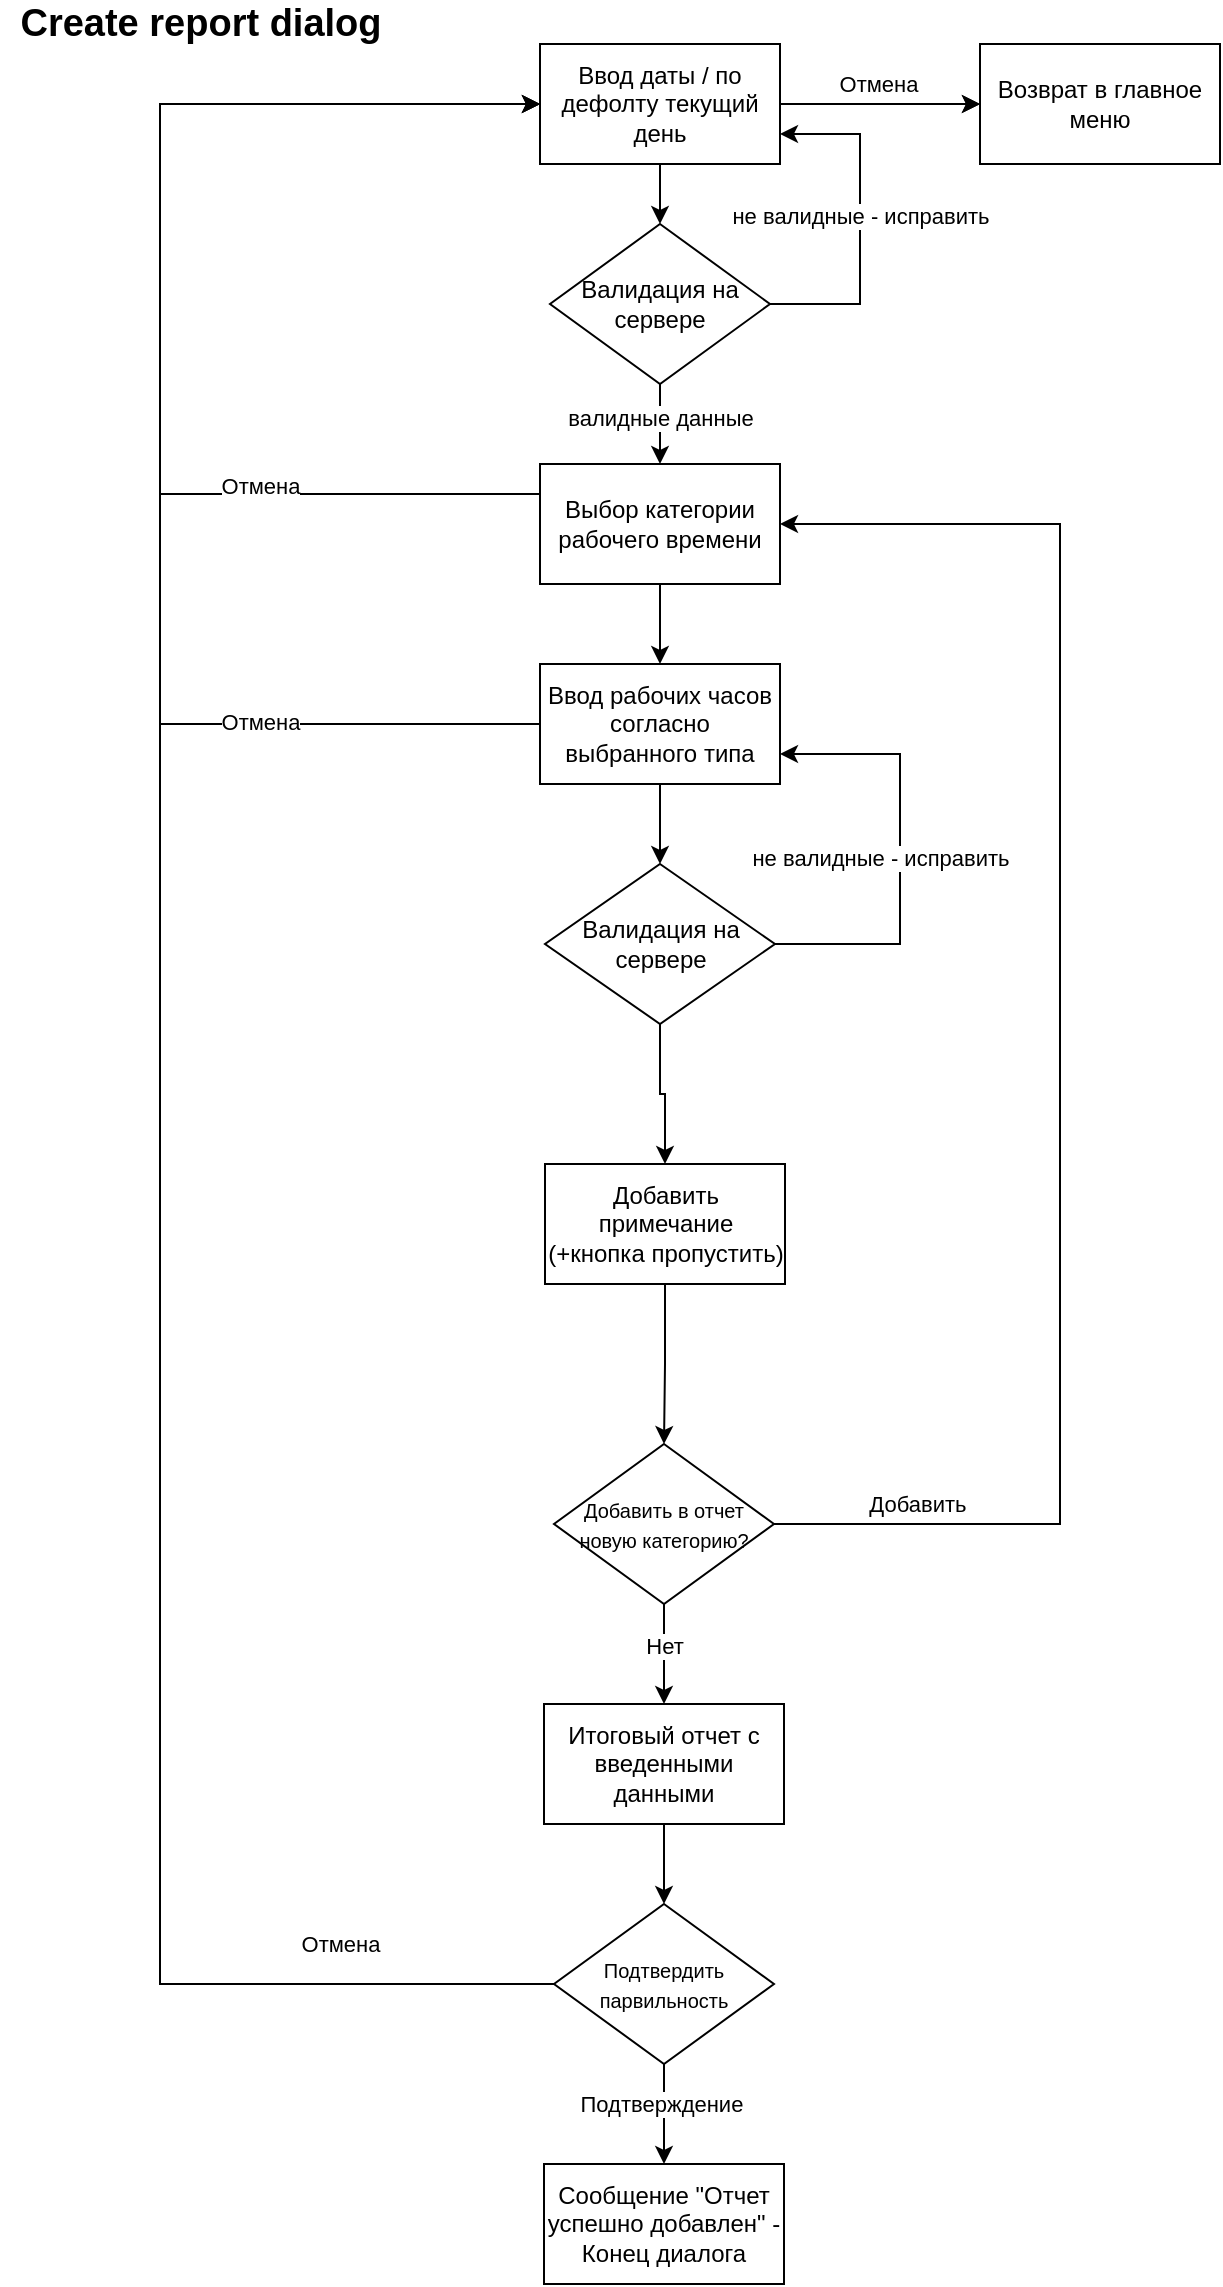 <mxfile version="16.5.3" type="github">
  <diagram id="gnJ807dPXjQ8ZZGXrgEX" name="Page-1">
    <mxGraphModel dx="1221" dy="644" grid="1" gridSize="10" guides="1" tooltips="1" connect="1" arrows="1" fold="1" page="1" pageScale="1" pageWidth="827" pageHeight="1169" math="0" shadow="0">
      <root>
        <mxCell id="0" />
        <mxCell id="1" parent="0" />
        <mxCell id="j0N_L9nw0FPW9un53sPI-20" value="" style="edgeStyle=orthogonalEdgeStyle;rounded=0;orthogonalLoop=1;jettySize=auto;html=1;" parent="1" source="j0N_L9nw0FPW9un53sPI-3" target="j0N_L9nw0FPW9un53sPI-8" edge="1">
          <mxGeometry relative="1" as="geometry" />
        </mxCell>
        <mxCell id="j0N_L9nw0FPW9un53sPI-49" style="edgeStyle=orthogonalEdgeStyle;rounded=0;orthogonalLoop=1;jettySize=auto;html=1;" parent="1" source="j0N_L9nw0FPW9un53sPI-3" target="j0N_L9nw0FPW9un53sPI-46" edge="1">
          <mxGeometry relative="1" as="geometry" />
        </mxCell>
        <mxCell id="j0N_L9nw0FPW9un53sPI-56" value="Отмена" style="edgeLabel;html=1;align=center;verticalAlign=middle;resizable=0;points=[];" parent="j0N_L9nw0FPW9un53sPI-49" vertex="1" connectable="0">
          <mxGeometry x="-0.517" y="1" relative="1" as="geometry">
            <mxPoint x="25" y="-9" as="offset" />
          </mxGeometry>
        </mxCell>
        <mxCell id="j0N_L9nw0FPW9un53sPI-57" value="" style="edgeStyle=orthogonalEdgeStyle;rounded=0;orthogonalLoop=1;jettySize=auto;html=1;" parent="1" source="j0N_L9nw0FPW9un53sPI-3" target="j0N_L9nw0FPW9un53sPI-46" edge="1">
          <mxGeometry relative="1" as="geometry" />
        </mxCell>
        <mxCell id="j0N_L9nw0FPW9un53sPI-3" value="Ввод даты / по дефолту текущий день" style="rounded=0;whiteSpace=wrap;html=1;" parent="1" vertex="1">
          <mxGeometry x="360" y="40" width="120" height="60" as="geometry" />
        </mxCell>
        <mxCell id="j0N_L9nw0FPW9un53sPI-16" value="" style="edgeStyle=orthogonalEdgeStyle;rounded=0;orthogonalLoop=1;jettySize=auto;html=1;" parent="1" source="j0N_L9nw0FPW9un53sPI-4" target="j0N_L9nw0FPW9un53sPI-15" edge="1">
          <mxGeometry relative="1" as="geometry" />
        </mxCell>
        <mxCell id="j0N_L9nw0FPW9un53sPI-50" style="edgeStyle=orthogonalEdgeStyle;rounded=0;orthogonalLoop=1;jettySize=auto;html=1;entryX=0;entryY=0.5;entryDx=0;entryDy=0;exitX=0;exitY=0.25;exitDx=0;exitDy=0;" parent="1" source="j0N_L9nw0FPW9un53sPI-4" target="j0N_L9nw0FPW9un53sPI-3" edge="1">
          <mxGeometry relative="1" as="geometry">
            <mxPoint x="720" y="410" as="targetPoint" />
            <Array as="points">
              <mxPoint x="170" y="265" />
              <mxPoint x="170" y="70" />
            </Array>
          </mxGeometry>
        </mxCell>
        <mxCell id="j0N_L9nw0FPW9un53sPI-55" value="Отмена" style="edgeLabel;html=1;align=center;verticalAlign=middle;resizable=0;points=[];" parent="j0N_L9nw0FPW9un53sPI-50" vertex="1" connectable="0">
          <mxGeometry x="-0.252" y="-1" relative="1" as="geometry">
            <mxPoint x="49" y="21" as="offset" />
          </mxGeometry>
        </mxCell>
        <mxCell id="j0N_L9nw0FPW9un53sPI-4" value="Выбор категории рабочего времени" style="rounded=0;whiteSpace=wrap;html=1;" parent="1" vertex="1">
          <mxGeometry x="360" y="250" width="120" height="60" as="geometry" />
        </mxCell>
        <mxCell id="j0N_L9nw0FPW9un53sPI-21" value="" style="edgeStyle=orthogonalEdgeStyle;rounded=0;orthogonalLoop=1;jettySize=auto;html=1;" parent="1" source="j0N_L9nw0FPW9un53sPI-8" target="j0N_L9nw0FPW9un53sPI-4" edge="1">
          <mxGeometry relative="1" as="geometry" />
        </mxCell>
        <mxCell id="j0N_L9nw0FPW9un53sPI-22" value="валидные данные" style="edgeLabel;html=1;align=center;verticalAlign=middle;resizable=0;points=[];" parent="j0N_L9nw0FPW9un53sPI-21" vertex="1" connectable="0">
          <mxGeometry x="-0.173" relative="1" as="geometry">
            <mxPoint as="offset" />
          </mxGeometry>
        </mxCell>
        <mxCell id="j0N_L9nw0FPW9un53sPI-27" style="edgeStyle=orthogonalEdgeStyle;rounded=0;orthogonalLoop=1;jettySize=auto;html=1;entryX=1;entryY=0.75;entryDx=0;entryDy=0;" parent="1" source="j0N_L9nw0FPW9un53sPI-8" target="j0N_L9nw0FPW9un53sPI-3" edge="1">
          <mxGeometry relative="1" as="geometry">
            <Array as="points">
              <mxPoint x="520" y="170" />
              <mxPoint x="520" y="85" />
            </Array>
          </mxGeometry>
        </mxCell>
        <mxCell id="j0N_L9nw0FPW9un53sPI-28" value="не валидные - исправить" style="edgeLabel;html=1;align=center;verticalAlign=middle;resizable=0;points=[];" parent="j0N_L9nw0FPW9un53sPI-27" vertex="1" connectable="0">
          <mxGeometry x="-0.222" y="-3" relative="1" as="geometry">
            <mxPoint x="-3" y="-23" as="offset" />
          </mxGeometry>
        </mxCell>
        <mxCell id="j0N_L9nw0FPW9un53sPI-8" value="&lt;span&gt;Валидация на сервере&lt;/span&gt;" style="rhombus;whiteSpace=wrap;html=1;rounded=0;" parent="1" vertex="1">
          <mxGeometry x="365" y="130" width="110" height="80" as="geometry" />
        </mxCell>
        <mxCell id="j0N_L9nw0FPW9un53sPI-26" value="" style="edgeStyle=orthogonalEdgeStyle;rounded=0;orthogonalLoop=1;jettySize=auto;html=1;" parent="1" source="j0N_L9nw0FPW9un53sPI-15" target="j0N_L9nw0FPW9un53sPI-24" edge="1">
          <mxGeometry relative="1" as="geometry" />
        </mxCell>
        <mxCell id="j0N_L9nw0FPW9un53sPI-51" style="edgeStyle=orthogonalEdgeStyle;rounded=0;orthogonalLoop=1;jettySize=auto;html=1;entryX=0;entryY=0.5;entryDx=0;entryDy=0;" parent="1" source="j0N_L9nw0FPW9un53sPI-15" target="j0N_L9nw0FPW9un53sPI-3" edge="1">
          <mxGeometry relative="1" as="geometry">
            <mxPoint x="720" y="410" as="targetPoint" />
            <Array as="points">
              <mxPoint x="170" y="380" />
              <mxPoint x="170" y="70" />
            </Array>
          </mxGeometry>
        </mxCell>
        <mxCell id="j0N_L9nw0FPW9un53sPI-54" value="Отмена" style="edgeLabel;html=1;align=center;verticalAlign=middle;resizable=0;points=[];" parent="j0N_L9nw0FPW9un53sPI-51" vertex="1" connectable="0">
          <mxGeometry x="-0.012" y="1" relative="1" as="geometry">
            <mxPoint x="51" y="150" as="offset" />
          </mxGeometry>
        </mxCell>
        <mxCell id="j0N_L9nw0FPW9un53sPI-15" value="Ввод рабочих часов согласно выбранного типа" style="whiteSpace=wrap;html=1;rounded=0;" parent="1" vertex="1">
          <mxGeometry x="360" y="350" width="120" height="60" as="geometry" />
        </mxCell>
        <mxCell id="j0N_L9nw0FPW9un53sPI-25" style="edgeStyle=orthogonalEdgeStyle;rounded=0;orthogonalLoop=1;jettySize=auto;html=1;entryX=1;entryY=0.75;entryDx=0;entryDy=0;exitX=1;exitY=0.5;exitDx=0;exitDy=0;" parent="1" source="j0N_L9nw0FPW9un53sPI-24" target="j0N_L9nw0FPW9un53sPI-15" edge="1">
          <mxGeometry relative="1" as="geometry">
            <Array as="points">
              <mxPoint x="540" y="490" />
              <mxPoint x="540" y="395" />
            </Array>
          </mxGeometry>
        </mxCell>
        <mxCell id="j0N_L9nw0FPW9un53sPI-30" value="не валидные - исправить" style="edgeLabel;html=1;align=center;verticalAlign=middle;resizable=0;points=[];" parent="j0N_L9nw0FPW9un53sPI-25" vertex="1" connectable="0">
          <mxGeometry x="-0.101" y="-2" relative="1" as="geometry">
            <mxPoint x="-12" y="-8" as="offset" />
          </mxGeometry>
        </mxCell>
        <mxCell id="ObLxA8yjX_9YTi1d-CIK-3" value="" style="edgeStyle=orthogonalEdgeStyle;rounded=0;orthogonalLoop=1;jettySize=auto;html=1;" edge="1" parent="1" source="j0N_L9nw0FPW9un53sPI-24" target="ObLxA8yjX_9YTi1d-CIK-2">
          <mxGeometry relative="1" as="geometry" />
        </mxCell>
        <mxCell id="j0N_L9nw0FPW9un53sPI-24" value="&lt;span&gt;Валидация на сервере&lt;/span&gt;" style="rhombus;whiteSpace=wrap;html=1;rounded=0;" parent="1" vertex="1">
          <mxGeometry x="362.5" y="450" width="115" height="80" as="geometry" />
        </mxCell>
        <mxCell id="j0N_L9nw0FPW9un53sPI-35" style="edgeStyle=orthogonalEdgeStyle;rounded=0;orthogonalLoop=1;jettySize=auto;html=1;entryX=1;entryY=0.5;entryDx=0;entryDy=0;" parent="1" source="j0N_L9nw0FPW9un53sPI-33" target="j0N_L9nw0FPW9un53sPI-4" edge="1">
          <mxGeometry relative="1" as="geometry">
            <Array as="points">
              <mxPoint x="620" y="780" />
              <mxPoint x="620" y="280" />
            </Array>
          </mxGeometry>
        </mxCell>
        <mxCell id="j0N_L9nw0FPW9un53sPI-37" value="Добавить&amp;nbsp;" style="edgeLabel;html=1;align=center;verticalAlign=middle;resizable=0;points=[];" parent="j0N_L9nw0FPW9un53sPI-35" vertex="1" connectable="0">
          <mxGeometry x="-0.742" y="1" relative="1" as="geometry">
            <mxPoint x="-28" y="-9" as="offset" />
          </mxGeometry>
        </mxCell>
        <mxCell id="j0N_L9nw0FPW9un53sPI-39" value="" style="edgeStyle=orthogonalEdgeStyle;rounded=0;orthogonalLoop=1;jettySize=auto;html=1;" parent="1" source="j0N_L9nw0FPW9un53sPI-33" target="j0N_L9nw0FPW9un53sPI-38" edge="1">
          <mxGeometry relative="1" as="geometry">
            <Array as="points">
              <mxPoint x="422" y="830" />
              <mxPoint x="422" y="830" />
            </Array>
          </mxGeometry>
        </mxCell>
        <mxCell id="j0N_L9nw0FPW9un53sPI-40" value="Нет" style="edgeLabel;html=1;align=center;verticalAlign=middle;resizable=0;points=[];" parent="j0N_L9nw0FPW9un53sPI-39" vertex="1" connectable="0">
          <mxGeometry x="0.255" y="-1" relative="1" as="geometry">
            <mxPoint x="1" y="-11" as="offset" />
          </mxGeometry>
        </mxCell>
        <mxCell id="j0N_L9nw0FPW9un53sPI-33" value="&lt;font style=&quot;font-size: 10px&quot;&gt;Добавить в отчет новую категорию?&lt;/font&gt;" style="rhombus;whiteSpace=wrap;html=1;rounded=0;" parent="1" vertex="1">
          <mxGeometry x="367" y="740" width="110" height="80" as="geometry" />
        </mxCell>
        <mxCell id="j0N_L9nw0FPW9un53sPI-42" value="" style="edgeStyle=orthogonalEdgeStyle;rounded=0;orthogonalLoop=1;jettySize=auto;html=1;" parent="1" source="j0N_L9nw0FPW9un53sPI-38" target="j0N_L9nw0FPW9un53sPI-41" edge="1">
          <mxGeometry relative="1" as="geometry" />
        </mxCell>
        <mxCell id="j0N_L9nw0FPW9un53sPI-38" value="Итоговый отчет с введенными данными" style="whiteSpace=wrap;html=1;rounded=0;" parent="1" vertex="1">
          <mxGeometry x="362" y="870" width="120" height="60" as="geometry" />
        </mxCell>
        <mxCell id="j0N_L9nw0FPW9un53sPI-44" value="" style="edgeStyle=orthogonalEdgeStyle;rounded=0;orthogonalLoop=1;jettySize=auto;html=1;" parent="1" source="j0N_L9nw0FPW9un53sPI-41" target="j0N_L9nw0FPW9un53sPI-43" edge="1">
          <mxGeometry relative="1" as="geometry" />
        </mxCell>
        <mxCell id="j0N_L9nw0FPW9un53sPI-45" value="Подтверждение&amp;nbsp;" style="edgeLabel;html=1;align=center;verticalAlign=middle;resizable=0;points=[];" parent="j0N_L9nw0FPW9un53sPI-44" vertex="1" connectable="0">
          <mxGeometry x="0.208" relative="1" as="geometry">
            <mxPoint y="-10" as="offset" />
          </mxGeometry>
        </mxCell>
        <mxCell id="j0N_L9nw0FPW9un53sPI-47" value="" style="edgeStyle=orthogonalEdgeStyle;rounded=0;orthogonalLoop=1;jettySize=auto;html=1;entryX=0;entryY=0.5;entryDx=0;entryDy=0;" parent="1" source="j0N_L9nw0FPW9un53sPI-41" target="j0N_L9nw0FPW9un53sPI-3" edge="1">
          <mxGeometry relative="1" as="geometry">
            <Array as="points">
              <mxPoint x="170" y="1010" />
              <mxPoint x="170" y="70" />
            </Array>
          </mxGeometry>
        </mxCell>
        <mxCell id="j0N_L9nw0FPW9un53sPI-48" value="Отмена" style="edgeLabel;html=1;align=center;verticalAlign=middle;resizable=0;points=[];" parent="j0N_L9nw0FPW9un53sPI-47" vertex="1" connectable="0">
          <mxGeometry x="-0.305" relative="1" as="geometry">
            <mxPoint x="90" y="244" as="offset" />
          </mxGeometry>
        </mxCell>
        <mxCell id="j0N_L9nw0FPW9un53sPI-41" value="&lt;font style=&quot;font-size: 10px&quot;&gt;Подтвердить парвильность&lt;/font&gt;" style="rhombus;whiteSpace=wrap;html=1;rounded=0;" parent="1" vertex="1">
          <mxGeometry x="367" y="970" width="110" height="80" as="geometry" />
        </mxCell>
        <mxCell id="j0N_L9nw0FPW9un53sPI-43" value="Сообщение &quot;Отчет успешно добавлен&quot; - Конец диалога" style="whiteSpace=wrap;html=1;rounded=0;" parent="1" vertex="1">
          <mxGeometry x="362" y="1100" width="120" height="60" as="geometry" />
        </mxCell>
        <mxCell id="j0N_L9nw0FPW9un53sPI-46" value="Возврат в главное меню" style="whiteSpace=wrap;html=1;rounded=0;" parent="1" vertex="1">
          <mxGeometry x="580" y="40" width="120" height="60" as="geometry" />
        </mxCell>
        <mxCell id="0l5PlyuZuqdIWwA-NOsw-1" value="&lt;b&gt;&lt;font style=&quot;font-size: 19px&quot;&gt;Create report dialog&lt;/font&gt;&lt;/b&gt;" style="text;html=1;align=center;verticalAlign=middle;resizable=0;points=[];autosize=1;strokeColor=none;fillColor=none;" parent="1" vertex="1">
          <mxGeometry x="90" y="20" width="200" height="20" as="geometry" />
        </mxCell>
        <mxCell id="ObLxA8yjX_9YTi1d-CIK-4" value="" style="edgeStyle=orthogonalEdgeStyle;rounded=0;orthogonalLoop=1;jettySize=auto;html=1;" edge="1" parent="1" source="ObLxA8yjX_9YTi1d-CIK-2" target="j0N_L9nw0FPW9un53sPI-33">
          <mxGeometry relative="1" as="geometry" />
        </mxCell>
        <mxCell id="ObLxA8yjX_9YTi1d-CIK-2" value="Добавить примечание (+кнопка пропустить)" style="rounded=0;whiteSpace=wrap;html=1;" vertex="1" parent="1">
          <mxGeometry x="362.5" y="600" width="120" height="60" as="geometry" />
        </mxCell>
      </root>
    </mxGraphModel>
  </diagram>
</mxfile>

